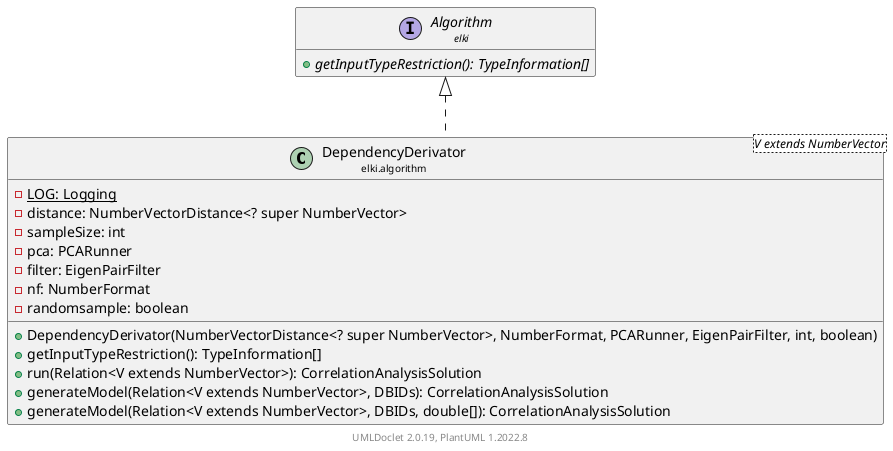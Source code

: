 @startuml
    remove .*\.(Instance|Par|Parameterizer|Factory)$
    set namespaceSeparator none
    hide empty fields
    hide empty methods

    class "<size:14>DependencyDerivator\n<size:10>elki.algorithm" as elki.algorithm.DependencyDerivator<V extends NumberVector> [[DependencyDerivator.html]] {
        {static} -LOG: Logging
        -distance: NumberVectorDistance<? super NumberVector>
        -sampleSize: int
        -pca: PCARunner
        -filter: EigenPairFilter
        -nf: NumberFormat
        -randomsample: boolean
        +DependencyDerivator(NumberVectorDistance<? super NumberVector>, NumberFormat, PCARunner, EigenPairFilter, int, boolean)
        +getInputTypeRestriction(): TypeInformation[]
        +run(Relation<V extends NumberVector>): CorrelationAnalysisSolution
        +generateModel(Relation<V extends NumberVector>, DBIDs): CorrelationAnalysisSolution
        +generateModel(Relation<V extends NumberVector>, DBIDs, double[]): CorrelationAnalysisSolution
    }

    interface "<size:14>Algorithm\n<size:10>elki" as elki.Algorithm [[../Algorithm.html]] {
        {abstract} +getInputTypeRestriction(): TypeInformation[]
    }
    class "<size:14>DependencyDerivator.Par\n<size:10>elki.algorithm" as elki.algorithm.DependencyDerivator.Par<V extends NumberVector> [[DependencyDerivator.Par.html]]

    elki.Algorithm <|.. elki.algorithm.DependencyDerivator
    elki.algorithm.DependencyDerivator +-- elki.algorithm.DependencyDerivator.Par

    center footer UMLDoclet 2.0.19, PlantUML 1.2022.8
@enduml
